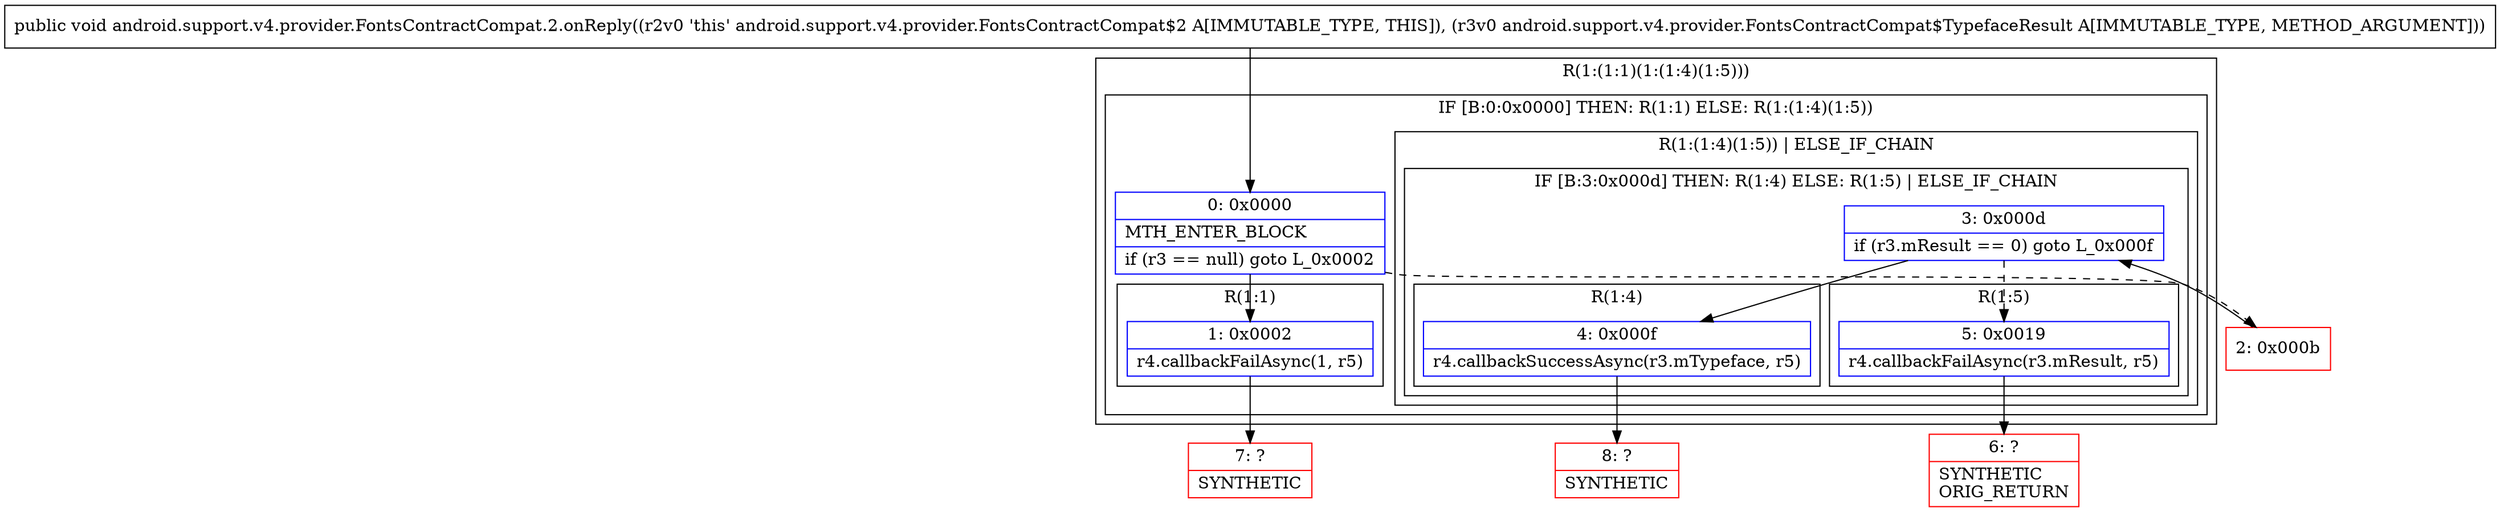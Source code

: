digraph "CFG forandroid.support.v4.provider.FontsContractCompat.2.onReply(Landroid\/support\/v4\/provider\/FontsContractCompat$TypefaceResult;)V" {
subgraph cluster_Region_1063831010 {
label = "R(1:(1:1)(1:(1:4)(1:5)))";
node [shape=record,color=blue];
subgraph cluster_IfRegion_411509102 {
label = "IF [B:0:0x0000] THEN: R(1:1) ELSE: R(1:(1:4)(1:5))";
node [shape=record,color=blue];
Node_0 [shape=record,label="{0\:\ 0x0000|MTH_ENTER_BLOCK\l|if (r3 == null) goto L_0x0002\l}"];
subgraph cluster_Region_264819383 {
label = "R(1:1)";
node [shape=record,color=blue];
Node_1 [shape=record,label="{1\:\ 0x0002|r4.callbackFailAsync(1, r5)\l}"];
}
subgraph cluster_Region_1320492067 {
label = "R(1:(1:4)(1:5)) | ELSE_IF_CHAIN\l";
node [shape=record,color=blue];
subgraph cluster_IfRegion_923502530 {
label = "IF [B:3:0x000d] THEN: R(1:4) ELSE: R(1:5) | ELSE_IF_CHAIN\l";
node [shape=record,color=blue];
Node_3 [shape=record,label="{3\:\ 0x000d|if (r3.mResult == 0) goto L_0x000f\l}"];
subgraph cluster_Region_379997212 {
label = "R(1:4)";
node [shape=record,color=blue];
Node_4 [shape=record,label="{4\:\ 0x000f|r4.callbackSuccessAsync(r3.mTypeface, r5)\l}"];
}
subgraph cluster_Region_1597139221 {
label = "R(1:5)";
node [shape=record,color=blue];
Node_5 [shape=record,label="{5\:\ 0x0019|r4.callbackFailAsync(r3.mResult, r5)\l}"];
}
}
}
}
}
Node_2 [shape=record,color=red,label="{2\:\ 0x000b}"];
Node_6 [shape=record,color=red,label="{6\:\ ?|SYNTHETIC\lORIG_RETURN\l}"];
Node_7 [shape=record,color=red,label="{7\:\ ?|SYNTHETIC\l}"];
Node_8 [shape=record,color=red,label="{8\:\ ?|SYNTHETIC\l}"];
MethodNode[shape=record,label="{public void android.support.v4.provider.FontsContractCompat.2.onReply((r2v0 'this' android.support.v4.provider.FontsContractCompat$2 A[IMMUTABLE_TYPE, THIS]), (r3v0 android.support.v4.provider.FontsContractCompat$TypefaceResult A[IMMUTABLE_TYPE, METHOD_ARGUMENT])) }"];
MethodNode -> Node_0;
Node_0 -> Node_1;
Node_0 -> Node_2[style=dashed];
Node_1 -> Node_7;
Node_3 -> Node_4;
Node_3 -> Node_5[style=dashed];
Node_4 -> Node_8;
Node_5 -> Node_6;
Node_2 -> Node_3;
}

